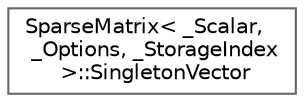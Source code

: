 digraph "类继承关系图"
{
 // LATEX_PDF_SIZE
  bgcolor="transparent";
  edge [fontname=Helvetica,fontsize=10,labelfontname=Helvetica,labelfontsize=10];
  node [fontname=Helvetica,fontsize=10,shape=box,height=0.2,width=0.4];
  rankdir="LR";
  Node0 [id="Node000000",label="SparseMatrix\< _Scalar,\l _Options, _StorageIndex\l \>::SingletonVector",height=0.2,width=0.4,color="grey40", fillcolor="white", style="filled",URL="$class_sparse_matrix_1_1_singleton_vector.html",tooltip=" "];
}

